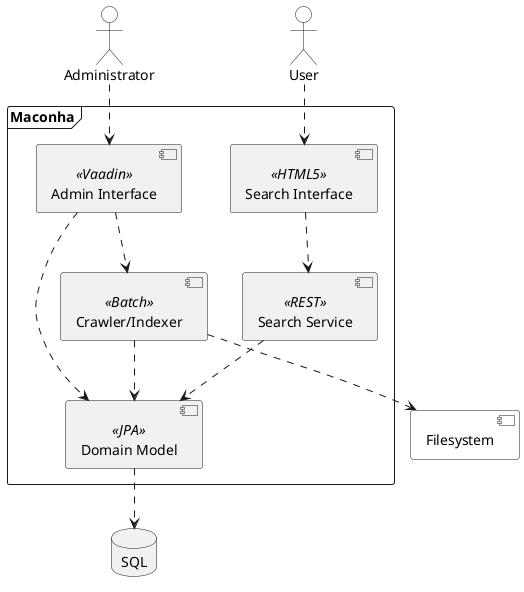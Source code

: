 @startuml
skinparam componentStyle uml2

[Filesystem] #White
:Administrator: #White
:User: #White
database SQL

frame Maconha {
    [Admin Interface] as webadmin <<Vaadin>>
    [Search Interface] as searchui <<HTML5>>
    [Search Service] as search <<REST>>
    [Domain Model] as model <<JPA>>
    [Crawler/Indexer] as crawler <<Batch>>

    searchui ..> search
    crawler ..> model
    search ..> model
    webadmin ..> model
    webadmin ..> crawler
}

Administrator ..> webadmin
User ..> searchui
crawler ..> Filesystem
model ..> SQL

@enduml
